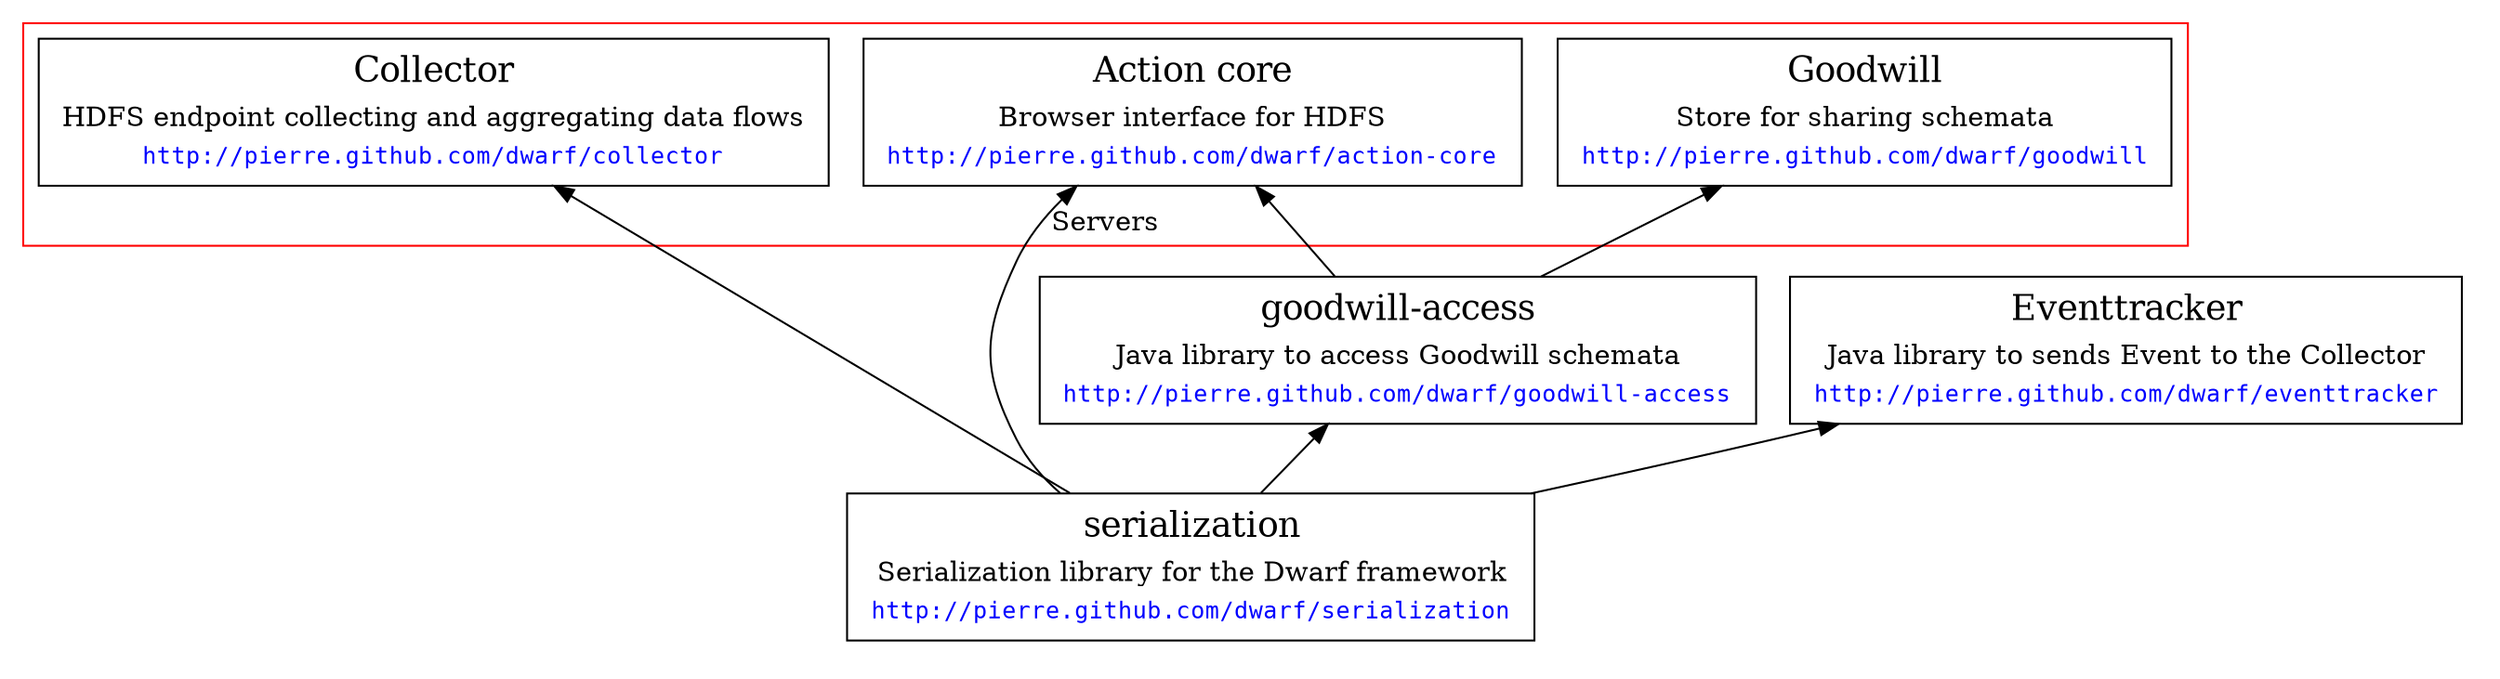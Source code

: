 digraph g {
    rankdir = BT;
    node [shape = box];

    subgraph cluster_ui {
        label = "Servers";
        color = red;
        goodwill [
            label=<<TABLE BORDER="0">
                <TR><TD><FONT POINT-SIZE="18">Goodwill</FONT></TD></TR>
                <TR><TD>Store for sharing schemata</TD></TR>
                <TR><TD HREF="http://pierre.github.com/dwarf/goodwill"><FONT POINT-SIZE="12" FACE="Courier" COLOR="blue">http://pierre.github.com/dwarf/goodwill</FONT></TD></TR>
               </TABLE>>];
        actioncore [
           label=<<TABLE BORDER="0">
               <TR><TD><FONT POINT-SIZE="18">Action core</FONT></TD></TR>
               <TR><TD>Browser interface for HDFS</TD></TR>
               <TR><TD HREF="http://pierre.github.com/dwarf/action-core"><FONT POINT-SIZE="12" FACE="Courier" COLOR="blue">http://pierre.github.com/dwarf/action-core</FONT></TD></TR>
              </TABLE>>];
       collector [
          label=<<TABLE BORDER="0">
              <TR><TD><FONT POINT-SIZE="18">Collector</FONT></TD></TR>
              <TR><TD>HDFS endpoint collecting and aggregating data flows</TD></TR>
              <TR><TD HREF="http://pierre.github.com/dwarf/collector"><FONT POINT-SIZE="12" FACE="Courier" COLOR="blue">http://pierre.github.com/dwarf/collector</FONT></TD></TR>
             </TABLE>>];
    }

    subgraph cluster_libraries {
        color = white;
        eventtracker [
          label=<<TABLE BORDER="0">
              <TR><TD><FONT POINT-SIZE="18">Eventtracker</FONT></TD></TR>
              <TR><TD>Java library to sends Event to the Collector</TD></TR>
              <TR><TD HREF="http://pierre.github.com/dwarf/eventtracker"><FONT POINT-SIZE="12" FACE="Courier" COLOR="blue">http://pierre.github.com/dwarf/eventtracker</FONT></TD></TR>
             </TABLE>>];
        goodwillaccess [
            label=<<TABLE BORDER="0">
                <TR><TD><FONT POINT-SIZE="18">goodwill-access</FONT></TD></TR>
                <TR><TD>Java library to access Goodwill schemata</TD></TR>
                <TR><TD HREF="http://pierre.github.com/dwarf/goodwill-access"><FONT POINT-SIZE="12" FACE="Courier" COLOR="blue">http://pierre.github.com/dwarf/goodwill-access</FONT></TD></TR>
               </TABLE>>];

    }

    subgraph cluster_lowlevel {
        color = white;
        serialization [
            label=<<TABLE BORDER="0">
                <TR><TD><FONT POINT-SIZE="18">serialization</FONT></TD></TR>
                <TR><TD>Serialization library for the Dwarf framework</TD></TR>
                <TR><TD HREF="http://pierre.github.com/dwarf/serialization"><FONT POINT-SIZE="12" FACE="Courier" COLOR="blue">http://pierre.github.com/dwarf/serialization</FONT></TD></TR>
               </TABLE>>];
    }

    goodwillaccess -> goodwill;
    goodwillaccess -> actioncore;

    serialization -> actioncore;
    serialization -> goodwillaccess;
    serialization -> collector;
    serialization -> eventtracker;
}
